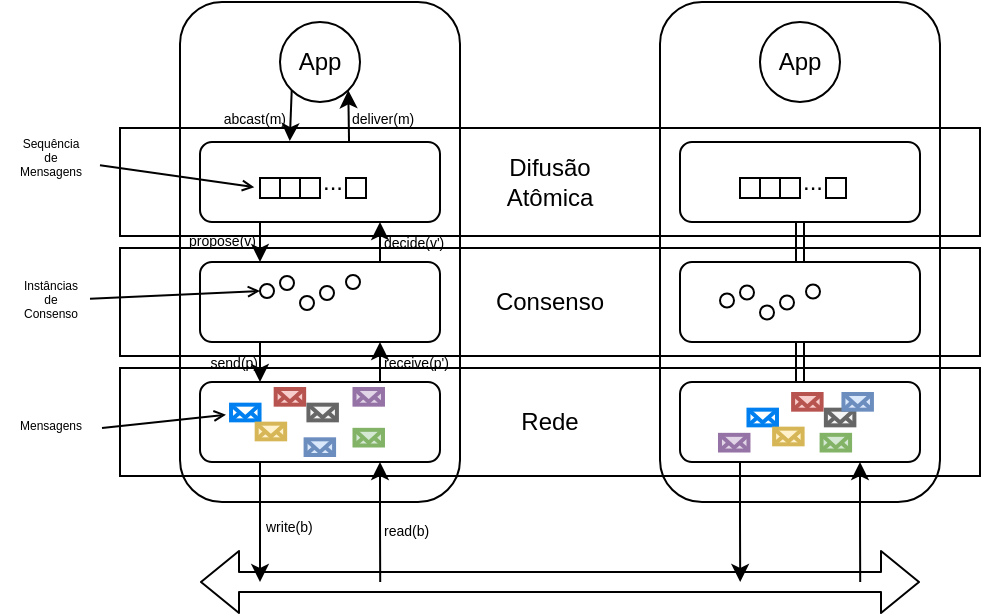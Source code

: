<mxfile version="14.5.1" type="device"><diagram id="460mh9KP4Poi8Zzt0H-V" name="Page-1"><mxGraphModel dx="632" dy="461" grid="1" gridSize="10" guides="1" tooltips="1" connect="1" arrows="1" fold="1" page="1" pageScale="1" pageWidth="583" pageHeight="413" math="0" shadow="0"><root><mxCell id="0"/><mxCell id="1" parent="0"/><mxCell id="RCSk6rKvbRFlk2yUt5bL-6" value="" style="rounded=1;whiteSpace=wrap;html=1;" parent="1" vertex="1"><mxGeometry x="340" y="70" width="140" height="250" as="geometry"/></mxCell><mxCell id="RCSk6rKvbRFlk2yUt5bL-3" value="" style="rounded=1;whiteSpace=wrap;html=1;" parent="1" vertex="1"><mxGeometry x="100" y="70" width="140" height="250" as="geometry"/></mxCell><mxCell id="RCSk6rKvbRFlk2yUt5bL-16" value="Rede" style="rounded=0;whiteSpace=wrap;html=1;fillColor=none;" parent="1" vertex="1"><mxGeometry x="70" y="253" width="430" height="54" as="geometry"/></mxCell><mxCell id="RCSk6rKvbRFlk2yUt5bL-17" value="Consenso" style="rounded=0;whiteSpace=wrap;html=1;fillColor=none;" parent="1" vertex="1"><mxGeometry x="70" y="193" width="430" height="54" as="geometry"/></mxCell><mxCell id="RCSk6rKvbRFlk2yUt5bL-18" value="Difusão&lt;br&gt;Atômica" style="rounded=0;whiteSpace=wrap;html=1;fillColor=none;" parent="1" vertex="1"><mxGeometry x="70" y="133" width="430" height="54" as="geometry"/></mxCell><mxCell id="RCSk6rKvbRFlk2yUt5bL-1" value="" style="endArrow=block;html=1;shape=flexArrow;startArrow=block;" parent="1" edge="1"><mxGeometry width="50" height="50" relative="1" as="geometry"><mxPoint x="110" y="360" as="sourcePoint"/><mxPoint x="470" y="360" as="targetPoint"/></mxGeometry></mxCell><mxCell id="RCSk6rKvbRFlk2yUt5bL-4" style="edgeStyle=orthogonalEdgeStyle;rounded=0;orthogonalLoop=1;jettySize=auto;html=1;exitX=0.25;exitY=1;exitDx=0;exitDy=0;" parent="1" source="RCSk6rKvbRFlk2yUt5bL-9" edge="1"><mxGeometry relative="1" as="geometry"><mxPoint x="140" y="360" as="targetPoint"/></mxGeometry></mxCell><mxCell id="qkfDZuMFNDk4yZJaKgjM-13" value="write(b)" style="edgeLabel;html=1;align=left;verticalAlign=middle;resizable=0;points=[];labelBackgroundColor=none;fontSize=7;" vertex="1" connectable="0" parent="RCSk6rKvbRFlk2yUt5bL-4"><mxGeometry x="0.11" y="1" relative="1" as="geometry"><mxPoint as="offset"/></mxGeometry></mxCell><mxCell id="RCSk6rKvbRFlk2yUt5bL-5" style="edgeStyle=orthogonalEdgeStyle;rounded=0;orthogonalLoop=1;jettySize=auto;html=1;exitX=0.75;exitY=1;exitDx=0;exitDy=0;startArrow=classic;startFill=1;endArrow=none;endFill=0;" parent="1" source="RCSk6rKvbRFlk2yUt5bL-9" edge="1"><mxGeometry relative="1" as="geometry"><mxPoint x="200.103" y="360" as="targetPoint"/></mxGeometry></mxCell><mxCell id="qkfDZuMFNDk4yZJaKgjM-14" value="read(b)" style="edgeLabel;html=1;align=left;verticalAlign=middle;resizable=0;points=[];labelBackgroundColor=none;fontSize=7;" vertex="1" connectable="0" parent="RCSk6rKvbRFlk2yUt5bL-5"><mxGeometry x="0.15" y="-1" relative="1" as="geometry"><mxPoint as="offset"/></mxGeometry></mxCell><mxCell id="RCSk6rKvbRFlk2yUt5bL-8" style="edgeStyle=orthogonalEdgeStyle;rounded=0;orthogonalLoop=1;jettySize=auto;html=1;exitX=0.75;exitY=1;exitDx=0;exitDy=0;startArrow=classic;startFill=1;endArrow=none;endFill=0;" parent="1" source="RCSk6rKvbRFlk2yUt5bL-10" edge="1"><mxGeometry relative="1" as="geometry"><mxPoint x="440.103" y="360" as="targetPoint"/></mxGeometry></mxCell><mxCell id="qkfDZuMFNDk4yZJaKgjM-10" style="edgeStyle=orthogonalEdgeStyle;rounded=0;orthogonalLoop=1;jettySize=auto;html=1;exitX=0.75;exitY=0;exitDx=0;exitDy=0;entryX=0.75;entryY=1;entryDx=0;entryDy=0;labelBackgroundColor=none;" edge="1" parent="1" source="RCSk6rKvbRFlk2yUt5bL-9" target="RCSk6rKvbRFlk2yUt5bL-15"><mxGeometry relative="1" as="geometry"/></mxCell><mxCell id="qkfDZuMFNDk4yZJaKgjM-12" value="&lt;font style=&quot;font-size: 7px&quot;&gt;receive(p')&lt;/font&gt;" style="edgeLabel;html=1;align=left;verticalAlign=middle;resizable=0;points=[];spacingBottom=2;labelBackgroundColor=none;" vertex="1" connectable="0" parent="qkfDZuMFNDk4yZJaKgjM-10"><mxGeometry x="0.071" relative="1" as="geometry"><mxPoint as="offset"/></mxGeometry></mxCell><mxCell id="RCSk6rKvbRFlk2yUt5bL-9" value="" style="rounded=1;whiteSpace=wrap;html=1;" parent="1" vertex="1"><mxGeometry x="110" y="260" width="120" height="40" as="geometry"/></mxCell><mxCell id="RCSk6rKvbRFlk2yUt5bL-11" style="edgeStyle=orthogonalEdgeStyle;rounded=0;orthogonalLoop=1;jettySize=auto;html=1;exitX=0.25;exitY=1;exitDx=0;exitDy=0;startArrow=none;startFill=0;endArrow=classic;endFill=1;" parent="1" source="RCSk6rKvbRFlk2yUt5bL-10" edge="1"><mxGeometry relative="1" as="geometry"><mxPoint x="380.103" y="360" as="targetPoint"/></mxGeometry></mxCell><mxCell id="RCSk6rKvbRFlk2yUt5bL-10" value="" style="rounded=1;whiteSpace=wrap;html=1;" parent="1" vertex="1"><mxGeometry x="350" y="260" width="120" height="40" as="geometry"/></mxCell><mxCell id="RCSk6rKvbRFlk2yUt5bL-55" style="edgeStyle=none;shape=link;rounded=0;orthogonalLoop=1;jettySize=auto;html=1;entryX=0.5;entryY=0;entryDx=0;entryDy=0;startArrow=none;startFill=0;endArrow=open;endFill=0;fontSize=6;" parent="1" source="RCSk6rKvbRFlk2yUt5bL-12" target="RCSk6rKvbRFlk2yUt5bL-10" edge="1"><mxGeometry relative="1" as="geometry"/></mxCell><mxCell id="RCSk6rKvbRFlk2yUt5bL-12" value="" style="rounded=1;whiteSpace=wrap;html=1;" parent="1" vertex="1"><mxGeometry x="350" y="200" width="120" height="40" as="geometry"/></mxCell><mxCell id="RCSk6rKvbRFlk2yUt5bL-54" style="edgeStyle=none;shape=link;rounded=0;orthogonalLoop=1;jettySize=auto;html=1;entryX=0.5;entryY=0;entryDx=0;entryDy=0;startArrow=none;startFill=0;endArrow=open;endFill=0;fontSize=6;" parent="1" source="RCSk6rKvbRFlk2yUt5bL-13" target="RCSk6rKvbRFlk2yUt5bL-12" edge="1"><mxGeometry relative="1" as="geometry"/></mxCell><mxCell id="RCSk6rKvbRFlk2yUt5bL-13" value="" style="rounded=1;whiteSpace=wrap;html=1;" parent="1" vertex="1"><mxGeometry x="350" y="140" width="120" height="40" as="geometry"/></mxCell><mxCell id="qkfDZuMFNDk4yZJaKgjM-2" value="&lt;font style=&quot;font-size: 7px&quot;&gt;deliver(m)&lt;/font&gt;" style="edgeStyle=orthogonalEdgeStyle;rounded=0;orthogonalLoop=1;jettySize=auto;html=1;entryX=1;entryY=1;entryDx=0;entryDy=0;exitX=0.621;exitY=-0.011;exitDx=0;exitDy=0;exitPerimeter=0;align=left;labelBackgroundColor=none;" edge="1" parent="1" source="RCSk6rKvbRFlk2yUt5bL-14" target="RCSk6rKvbRFlk2yUt5bL-19"><mxGeometry relative="1" as="geometry"/></mxCell><mxCell id="qkfDZuMFNDk4yZJaKgjM-5" style="edgeStyle=orthogonalEdgeStyle;rounded=0;orthogonalLoop=1;jettySize=auto;html=1;exitX=0.25;exitY=1;exitDx=0;exitDy=0;entryX=0.25;entryY=0;entryDx=0;entryDy=0;labelBackgroundColor=none;" edge="1" parent="1" source="RCSk6rKvbRFlk2yUt5bL-14" target="RCSk6rKvbRFlk2yUt5bL-15"><mxGeometry relative="1" as="geometry"/></mxCell><mxCell id="qkfDZuMFNDk4yZJaKgjM-7" value="&lt;font style=&quot;font-size: 7px&quot;&gt;propose(v)&lt;/font&gt;" style="edgeLabel;html=1;align=right;verticalAlign=middle;resizable=0;points=[];labelBackgroundColor=none;spacingBottom=6;" vertex="1" connectable="0" parent="qkfDZuMFNDk4yZJaKgjM-5"><mxGeometry x="0.043" y="-1" relative="1" as="geometry"><mxPoint as="offset"/></mxGeometry></mxCell><mxCell id="RCSk6rKvbRFlk2yUt5bL-14" value="" style="rounded=1;whiteSpace=wrap;html=1;" parent="1" vertex="1"><mxGeometry x="110" y="140" width="120" height="40" as="geometry"/></mxCell><mxCell id="qkfDZuMFNDk4yZJaKgjM-6" style="edgeStyle=orthogonalEdgeStyle;rounded=0;orthogonalLoop=1;jettySize=auto;html=1;exitX=0.75;exitY=0;exitDx=0;exitDy=0;entryX=0.75;entryY=1;entryDx=0;entryDy=0;labelBackgroundColor=none;" edge="1" parent="1" source="RCSk6rKvbRFlk2yUt5bL-15" target="RCSk6rKvbRFlk2yUt5bL-14"><mxGeometry relative="1" as="geometry"/></mxCell><mxCell id="qkfDZuMFNDk4yZJaKgjM-8" value="&lt;font style=&quot;font-size: 7px&quot;&gt;decide(v')&lt;/font&gt;" style="edgeLabel;html=1;align=left;verticalAlign=middle;resizable=0;points=[];labelBackgroundColor=none;spacingBottom=2;" vertex="1" connectable="0" parent="qkfDZuMFNDk4yZJaKgjM-6"><mxGeometry x="0.071" relative="1" as="geometry"><mxPoint as="offset"/></mxGeometry></mxCell><mxCell id="qkfDZuMFNDk4yZJaKgjM-9" style="edgeStyle=orthogonalEdgeStyle;rounded=0;orthogonalLoop=1;jettySize=auto;html=1;exitX=0.25;exitY=1;exitDx=0;exitDy=0;entryX=0.25;entryY=0;entryDx=0;entryDy=0;labelBackgroundColor=none;" edge="1" parent="1" source="RCSk6rKvbRFlk2yUt5bL-15" target="RCSk6rKvbRFlk2yUt5bL-9"><mxGeometry relative="1" as="geometry"/></mxCell><mxCell id="qkfDZuMFNDk4yZJaKgjM-11" value="&lt;font style=&quot;font-size: 7px&quot;&gt;send(p)&lt;/font&gt;" style="edgeLabel;html=1;align=right;verticalAlign=middle;resizable=0;points=[];labelBackgroundColor=none;spacingBottom=2;" vertex="1" connectable="0" parent="qkfDZuMFNDk4yZJaKgjM-9"><mxGeometry x="-0.071" y="-1" relative="1" as="geometry"><mxPoint as="offset"/></mxGeometry></mxCell><mxCell id="RCSk6rKvbRFlk2yUt5bL-15" value="" style="rounded=1;whiteSpace=wrap;html=1;" parent="1" vertex="1"><mxGeometry x="110" y="200" width="120" height="40" as="geometry"/></mxCell><mxCell id="qkfDZuMFNDk4yZJaKgjM-1" style="edgeStyle=orthogonalEdgeStyle;rounded=0;orthogonalLoop=1;jettySize=auto;html=1;exitX=0;exitY=1;exitDx=0;exitDy=0;entryX=0.374;entryY=-0.011;entryDx=0;entryDy=0;entryPerimeter=0;" edge="1" parent="1" source="RCSk6rKvbRFlk2yUt5bL-19" target="RCSk6rKvbRFlk2yUt5bL-14"><mxGeometry relative="1" as="geometry"/></mxCell><mxCell id="qkfDZuMFNDk4yZJaKgjM-3" value="&lt;font style=&quot;font-size: 7px&quot;&gt;abcast(m)&lt;/font&gt;" style="edgeLabel;html=1;align=right;verticalAlign=middle;resizable=0;points=[];labelBackgroundColor=none;" vertex="1" connectable="0" parent="qkfDZuMFNDk4yZJaKgjM-1"><mxGeometry x="0.049" y="-1" relative="1" as="geometry"><mxPoint as="offset"/></mxGeometry></mxCell><mxCell id="RCSk6rKvbRFlk2yUt5bL-19" value="App" style="ellipse;whiteSpace=wrap;html=1;aspect=fixed;fillColor=none;" parent="1" vertex="1"><mxGeometry x="150" y="80" width="40" height="40" as="geometry"/></mxCell><mxCell id="RCSk6rKvbRFlk2yUt5bL-20" value="App" style="ellipse;whiteSpace=wrap;html=1;aspect=fixed;fillColor=none;" parent="1" vertex="1"><mxGeometry x="390" y="80" width="40" height="40" as="geometry"/></mxCell><mxCell id="RCSk6rKvbRFlk2yUt5bL-26" value="" style="group" parent="1" vertex="1" connectable="0"><mxGeometry x="140" y="150" width="53" height="20" as="geometry"/></mxCell><mxCell id="RCSk6rKvbRFlk2yUt5bL-21" value="" style="rounded=0;whiteSpace=wrap;html=1;fillColor=none;" parent="RCSk6rKvbRFlk2yUt5bL-26" vertex="1"><mxGeometry y="8" width="10" height="10" as="geometry"/></mxCell><mxCell id="RCSk6rKvbRFlk2yUt5bL-22" value="" style="rounded=0;whiteSpace=wrap;html=1;fillColor=none;" parent="RCSk6rKvbRFlk2yUt5bL-26" vertex="1"><mxGeometry x="10" y="8" width="10" height="10" as="geometry"/></mxCell><mxCell id="RCSk6rKvbRFlk2yUt5bL-23" value="" style="rounded=0;whiteSpace=wrap;html=1;fillColor=none;" parent="RCSk6rKvbRFlk2yUt5bL-26" vertex="1"><mxGeometry x="20" y="8" width="10" height="10" as="geometry"/></mxCell><mxCell id="RCSk6rKvbRFlk2yUt5bL-24" value="" style="rounded=0;whiteSpace=wrap;html=1;fillColor=none;" parent="RCSk6rKvbRFlk2yUt5bL-26" vertex="1"><mxGeometry x="43" y="8" width="10" height="10" as="geometry"/></mxCell><mxCell id="RCSk6rKvbRFlk2yUt5bL-25" value="..." style="text;html=1;align=center;verticalAlign=middle;resizable=0;points=[];autosize=1;" parent="RCSk6rKvbRFlk2yUt5bL-26" vertex="1"><mxGeometry x="21" width="30" height="20" as="geometry"/></mxCell><mxCell id="RCSk6rKvbRFlk2yUt5bL-27" value="" style="group" parent="1" vertex="1" connectable="0"><mxGeometry x="380" y="150" width="53" height="20" as="geometry"/></mxCell><mxCell id="RCSk6rKvbRFlk2yUt5bL-28" value="" style="rounded=0;whiteSpace=wrap;html=1;fillColor=none;" parent="RCSk6rKvbRFlk2yUt5bL-27" vertex="1"><mxGeometry y="8" width="10" height="10" as="geometry"/></mxCell><mxCell id="RCSk6rKvbRFlk2yUt5bL-29" value="" style="rounded=0;whiteSpace=wrap;html=1;fillColor=none;" parent="RCSk6rKvbRFlk2yUt5bL-27" vertex="1"><mxGeometry x="10" y="8" width="10" height="10" as="geometry"/></mxCell><mxCell id="RCSk6rKvbRFlk2yUt5bL-30" value="" style="rounded=0;whiteSpace=wrap;html=1;fillColor=none;" parent="RCSk6rKvbRFlk2yUt5bL-27" vertex="1"><mxGeometry x="20" y="8" width="10" height="10" as="geometry"/></mxCell><mxCell id="RCSk6rKvbRFlk2yUt5bL-31" value="" style="rounded=0;whiteSpace=wrap;html=1;fillColor=none;" parent="RCSk6rKvbRFlk2yUt5bL-27" vertex="1"><mxGeometry x="43" y="8" width="10" height="10" as="geometry"/></mxCell><mxCell id="RCSk6rKvbRFlk2yUt5bL-32" value="..." style="text;html=1;align=center;verticalAlign=middle;resizable=0;points=[];autosize=1;" parent="RCSk6rKvbRFlk2yUt5bL-27" vertex="1"><mxGeometry x="21" width="30" height="20" as="geometry"/></mxCell><mxCell id="RCSk6rKvbRFlk2yUt5bL-34" style="rounded=0;orthogonalLoop=1;jettySize=auto;html=1;entryX=-0.286;entryY=0.462;entryDx=0;entryDy=0;entryPerimeter=0;startArrow=none;startFill=0;endArrow=open;endFill=0;fontSize=6;endSize=4;" parent="1" source="RCSk6rKvbRFlk2yUt5bL-33" target="RCSk6rKvbRFlk2yUt5bL-21" edge="1"><mxGeometry relative="1" as="geometry"/></mxCell><mxCell id="RCSk6rKvbRFlk2yUt5bL-33" value="Sequência&lt;br style=&quot;font-size: 6px;&quot;&gt;de&lt;br style=&quot;font-size: 6px;&quot;&gt;Mensagens" style="text;html=1;align=center;verticalAlign=middle;resizable=0;points=[];autosize=1;fontSize=6;" parent="1" vertex="1"><mxGeometry x="10" y="133" width="50" height="30" as="geometry"/></mxCell><mxCell id="RCSk6rKvbRFlk2yUt5bL-35" value="" style="ellipse;whiteSpace=wrap;html=1;aspect=fixed;fillColor=none;fontSize=6;" parent="1" vertex="1"><mxGeometry x="140" y="211" width="7" height="7" as="geometry"/></mxCell><mxCell id="RCSk6rKvbRFlk2yUt5bL-36" value="" style="ellipse;whiteSpace=wrap;html=1;aspect=fixed;fillColor=none;fontSize=6;" parent="1" vertex="1"><mxGeometry x="150" y="207" width="7" height="7" as="geometry"/></mxCell><mxCell id="RCSk6rKvbRFlk2yUt5bL-37" value="" style="ellipse;whiteSpace=wrap;html=1;aspect=fixed;fillColor=none;fontSize=6;" parent="1" vertex="1"><mxGeometry x="160" y="217" width="7" height="7" as="geometry"/></mxCell><mxCell id="RCSk6rKvbRFlk2yUt5bL-38" value="" style="ellipse;whiteSpace=wrap;html=1;aspect=fixed;fillColor=none;fontSize=6;" parent="1" vertex="1"><mxGeometry x="170" y="212" width="7" height="7" as="geometry"/></mxCell><mxCell id="RCSk6rKvbRFlk2yUt5bL-39" value="" style="ellipse;whiteSpace=wrap;html=1;aspect=fixed;fillColor=none;fontSize=6;" parent="1" vertex="1"><mxGeometry x="183" y="206.5" width="7" height="7" as="geometry"/></mxCell><mxCell id="RCSk6rKvbRFlk2yUt5bL-44" value="" style="ellipse;whiteSpace=wrap;html=1;aspect=fixed;fillColor=none;fontSize=6;" parent="1" vertex="1"><mxGeometry x="370" y="215.75" width="7" height="7" as="geometry"/></mxCell><mxCell id="RCSk6rKvbRFlk2yUt5bL-45" value="" style="ellipse;whiteSpace=wrap;html=1;aspect=fixed;fillColor=none;fontSize=6;" parent="1" vertex="1"><mxGeometry x="380" y="211.75" width="7" height="7" as="geometry"/></mxCell><mxCell id="RCSk6rKvbRFlk2yUt5bL-46" value="" style="ellipse;whiteSpace=wrap;html=1;aspect=fixed;fillColor=none;fontSize=6;" parent="1" vertex="1"><mxGeometry x="390" y="221.75" width="7" height="7" as="geometry"/></mxCell><mxCell id="RCSk6rKvbRFlk2yUt5bL-47" value="" style="ellipse;whiteSpace=wrap;html=1;aspect=fixed;fillColor=none;fontSize=6;" parent="1" vertex="1"><mxGeometry x="400" y="216.75" width="7" height="7" as="geometry"/></mxCell><mxCell id="RCSk6rKvbRFlk2yUt5bL-48" value="" style="ellipse;whiteSpace=wrap;html=1;aspect=fixed;fillColor=none;fontSize=6;" parent="1" vertex="1"><mxGeometry x="413" y="211.25" width="7" height="7" as="geometry"/></mxCell><mxCell id="RCSk6rKvbRFlk2yUt5bL-50" style="edgeStyle=none;rounded=0;orthogonalLoop=1;jettySize=auto;html=1;entryX=0;entryY=0.5;entryDx=0;entryDy=0;startArrow=none;startFill=0;endArrow=open;endFill=0;fontSize=6;endSize=4;" parent="1" source="RCSk6rKvbRFlk2yUt5bL-49" target="RCSk6rKvbRFlk2yUt5bL-35" edge="1"><mxGeometry relative="1" as="geometry"/></mxCell><mxCell id="RCSk6rKvbRFlk2yUt5bL-49" value="Instâncias&lt;br&gt;de&lt;br&gt;Consenso" style="text;html=1;align=center;verticalAlign=middle;resizable=0;points=[];autosize=1;fontSize=6;" parent="1" vertex="1"><mxGeometry x="15" y="204.25" width="40" height="30" as="geometry"/></mxCell><mxCell id="PQ-H4P5ITozL6KGycSyJ-16" value="" style="group" parent="1" vertex="1" connectable="0"><mxGeometry x="125.52" y="263.5" width="75.97" height="33" as="geometry"/></mxCell><mxCell id="PQ-H4P5ITozL6KGycSyJ-17" value="" style="html=1;verticalLabelPosition=bottom;align=center;labelBackgroundColor=#ffffff;verticalAlign=top;strokeWidth=2;strokeColor=#0080F0;shadow=0;shape=mxgraph.ios7.icons.mail;" parent="PQ-H4P5ITozL6KGycSyJ-16" vertex="1"><mxGeometry y="7.835" width="14.244" height="7.835" as="geometry"/></mxCell><mxCell id="PQ-H4P5ITozL6KGycSyJ-18" value="" style="html=1;verticalLabelPosition=bottom;align=center;labelBackgroundColor=#ffffff;verticalAlign=top;strokeWidth=2;strokeColor=#b85450;shadow=0;shape=mxgraph.ios7.icons.mail;fillColor=#f8cecc;" parent="PQ-H4P5ITozL6KGycSyJ-16" vertex="1"><mxGeometry x="22.316" width="14.244" height="7.835" as="geometry"/></mxCell><mxCell id="PQ-H4P5ITozL6KGycSyJ-19" value="" style="html=1;verticalLabelPosition=bottom;align=center;labelBackgroundColor=#ffffff;verticalAlign=top;strokeWidth=2;strokeColor=#d6b656;shadow=0;shape=mxgraph.ios7.icons.mail;fillColor=#fff2cc;" parent="PQ-H4P5ITozL6KGycSyJ-16" vertex="1"><mxGeometry x="12.82" y="17.331" width="14.244" height="7.835" as="geometry"/></mxCell><mxCell id="PQ-H4P5ITozL6KGycSyJ-20" value="" style="html=1;verticalLabelPosition=bottom;align=center;labelBackgroundColor=#ffffff;verticalAlign=top;strokeWidth=2;strokeColor=#666666;shadow=0;shape=mxgraph.ios7.icons.mail;fillColor=#f5f5f5;fontColor=#333333;" parent="PQ-H4P5ITozL6KGycSyJ-16" vertex="1"><mxGeometry x="38.697" y="7.835" width="14.244" height="7.835" as="geometry"/></mxCell><mxCell id="PQ-H4P5ITozL6KGycSyJ-21" value="" style="html=1;verticalLabelPosition=bottom;align=center;labelBackgroundColor=#ffffff;verticalAlign=top;strokeWidth=2;strokeColor=#6c8ebf;shadow=0;shape=mxgraph.ios7.icons.mail;fillColor=#dae8fc;" parent="PQ-H4P5ITozL6KGycSyJ-16" vertex="1"><mxGeometry x="37.273" y="25.165" width="14.244" height="7.835" as="geometry"/></mxCell><mxCell id="PQ-H4P5ITozL6KGycSyJ-22" value="" style="html=1;verticalLabelPosition=bottom;align=center;labelBackgroundColor=#ffffff;verticalAlign=top;strokeWidth=2;strokeColor=#82b366;shadow=0;shape=mxgraph.ios7.icons.mail;fillColor=#d5e8d4;" parent="PQ-H4P5ITozL6KGycSyJ-16" vertex="1"><mxGeometry x="61.726" y="20.417" width="14.244" height="7.835" as="geometry"/></mxCell><mxCell id="PQ-H4P5ITozL6KGycSyJ-23" value="" style="html=1;verticalLabelPosition=bottom;align=center;labelBackgroundColor=#ffffff;verticalAlign=top;strokeWidth=2;strokeColor=#9673a6;shadow=0;shape=mxgraph.ios7.icons.mail;fillColor=#e1d5e7;" parent="PQ-H4P5ITozL6KGycSyJ-16" vertex="1"><mxGeometry x="61.726" width="14.244" height="7.835" as="geometry"/></mxCell><mxCell id="PQ-H4P5ITozL6KGycSyJ-25" value="" style="group" parent="1" vertex="1" connectable="0"><mxGeometry x="369.996" y="265.995" width="75.972" height="28.259" as="geometry"/></mxCell><mxCell id="PQ-H4P5ITozL6KGycSyJ-7" value="" style="html=1;verticalLabelPosition=bottom;align=center;labelBackgroundColor=#ffffff;verticalAlign=top;strokeWidth=2;strokeColor=#0080F0;shadow=0;shape=mxgraph.ios7.icons.mail;" parent="PQ-H4P5ITozL6KGycSyJ-25" vertex="1"><mxGeometry x="14.244" y="7.839" width="14.244" height="7.835" as="geometry"/></mxCell><mxCell id="PQ-H4P5ITozL6KGycSyJ-8" value="" style="html=1;verticalLabelPosition=bottom;align=center;labelBackgroundColor=#ffffff;verticalAlign=top;strokeWidth=2;strokeColor=#b85450;shadow=0;shape=mxgraph.ios7.icons.mail;fillColor=#f8cecc;" parent="PQ-H4P5ITozL6KGycSyJ-25" vertex="1"><mxGeometry x="36.561" y="0.005" width="14.244" height="7.835" as="geometry"/></mxCell><mxCell id="PQ-H4P5ITozL6KGycSyJ-9" value="" style="html=1;verticalLabelPosition=bottom;align=center;labelBackgroundColor=#ffffff;verticalAlign=top;strokeWidth=2;strokeColor=#d6b656;shadow=0;shape=mxgraph.ios7.icons.mail;fillColor=#fff2cc;" parent="PQ-H4P5ITozL6KGycSyJ-25" vertex="1"><mxGeometry x="27.064" y="17.335" width="14.244" height="7.835" as="geometry"/></mxCell><mxCell id="PQ-H4P5ITozL6KGycSyJ-10" value="" style="html=1;verticalLabelPosition=bottom;align=center;labelBackgroundColor=#ffffff;verticalAlign=top;strokeWidth=2;strokeColor=#666666;shadow=0;shape=mxgraph.ios7.icons.mail;fillColor=#f5f5f5;fontColor=#333333;" parent="PQ-H4P5ITozL6KGycSyJ-25" vertex="1"><mxGeometry x="52.942" y="7.839" width="14.244" height="7.835" as="geometry"/></mxCell><mxCell id="PQ-H4P5ITozL6KGycSyJ-11" value="" style="html=1;verticalLabelPosition=bottom;align=center;labelBackgroundColor=#ffffff;verticalAlign=top;strokeWidth=2;strokeColor=#6c8ebf;shadow=0;shape=mxgraph.ios7.icons.mail;fillColor=#dae8fc;" parent="PQ-H4P5ITozL6KGycSyJ-25" vertex="1"><mxGeometry x="61.727" width="14.244" height="7.835" as="geometry"/></mxCell><mxCell id="PQ-H4P5ITozL6KGycSyJ-12" value="" style="html=1;verticalLabelPosition=bottom;align=center;labelBackgroundColor=#ffffff;verticalAlign=top;strokeWidth=2;strokeColor=#82b366;shadow=0;shape=mxgraph.ios7.icons.mail;fillColor=#d5e8d4;" parent="PQ-H4P5ITozL6KGycSyJ-25" vertex="1"><mxGeometry x="50.8" y="20.422" width="14.244" height="7.835" as="geometry"/></mxCell><mxCell id="PQ-H4P5ITozL6KGycSyJ-13" value="" style="html=1;verticalLabelPosition=bottom;align=center;labelBackgroundColor=#ffffff;verticalAlign=top;strokeWidth=2;strokeColor=#9673a6;shadow=0;shape=mxgraph.ios7.icons.mail;fillColor=#e1d5e7;" parent="PQ-H4P5ITozL6KGycSyJ-25" vertex="1"><mxGeometry y="20.425" width="14.244" height="7.835" as="geometry"/></mxCell><mxCell id="PQ-H4P5ITozL6KGycSyJ-26" value="Mensagens" style="text;html=1;align=center;verticalAlign=middle;resizable=0;points=[];autosize=1;fontSize=6;" parent="1" vertex="1"><mxGeometry x="10" y="276.5" width="50" height="10" as="geometry"/></mxCell><mxCell id="PQ-H4P5ITozL6KGycSyJ-28" style="edgeStyle=none;rounded=0;orthogonalLoop=1;jettySize=auto;html=1;entryX=-0.177;entryY=0.638;entryDx=0;entryDy=0;startArrow=none;startFill=0;endArrow=open;endFill=0;fontSize=6;endSize=4;exitX=1.02;exitY=0.65;exitDx=0;exitDy=0;exitPerimeter=0;entryPerimeter=0;" parent="1" source="PQ-H4P5ITozL6KGycSyJ-26" target="PQ-H4P5ITozL6KGycSyJ-17" edge="1"><mxGeometry relative="1" as="geometry"><mxPoint x="65" y="228.345" as="sourcePoint"/><mxPoint x="150" y="224.5" as="targetPoint"/></mxGeometry></mxCell></root></mxGraphModel></diagram></mxfile>